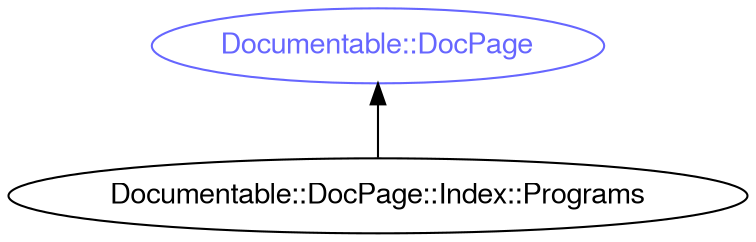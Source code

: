 digraph "perl6-type-graph" {
    rankdir=BT;
    splines=polyline;
    overlap=false; 
    // Types
    "Documentable::DocPage::Index::Programs" [color="#000000", fontcolor="#000000", href="/type/Documentable::DocPage::Index::Programs", fontname="FreeSans"];
    "Documentable::DocPage" [color="#6666FF", fontcolor="#6666FF", href="/type/Documentable::DocPage", fontname="FreeSans"];

    // Superclasses
    "Documentable::DocPage::Index::Programs" -> "Documentable::DocPage" [color="#000000"];

    // Roles
}
